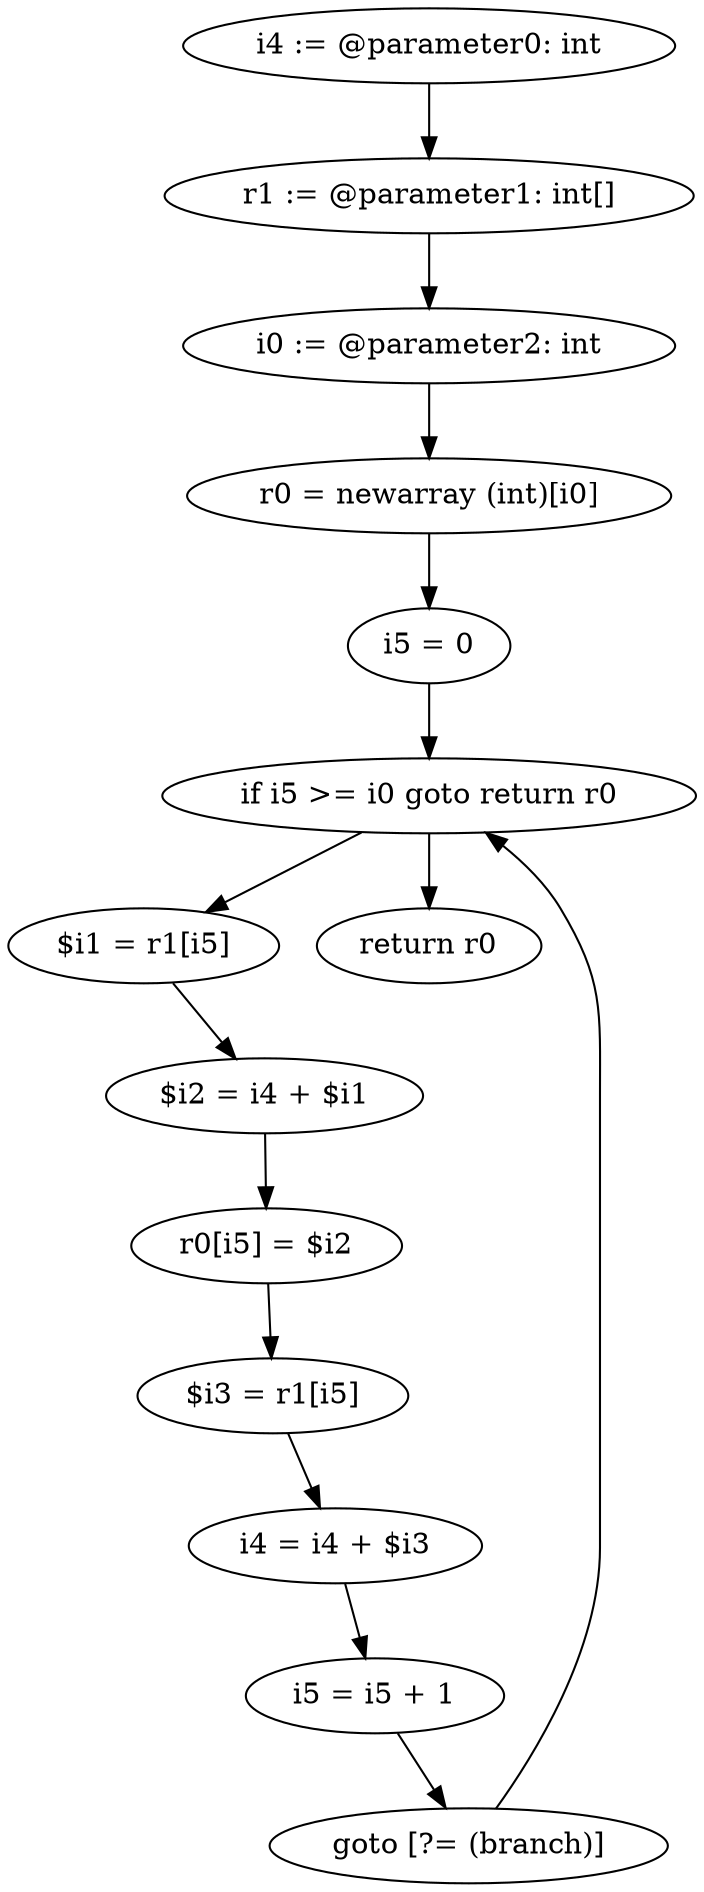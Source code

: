 digraph "unitGraph" {
    "i4 := @parameter0: int"
    "r1 := @parameter1: int[]"
    "i0 := @parameter2: int"
    "r0 = newarray (int)[i0]"
    "i5 = 0"
    "if i5 >= i0 goto return r0"
    "$i1 = r1[i5]"
    "$i2 = i4 + $i1"
    "r0[i5] = $i2"
    "$i3 = r1[i5]"
    "i4 = i4 + $i3"
    "i5 = i5 + 1"
    "goto [?= (branch)]"
    "return r0"
    "i4 := @parameter0: int"->"r1 := @parameter1: int[]";
    "r1 := @parameter1: int[]"->"i0 := @parameter2: int";
    "i0 := @parameter2: int"->"r0 = newarray (int)[i0]";
    "r0 = newarray (int)[i0]"->"i5 = 0";
    "i5 = 0"->"if i5 >= i0 goto return r0";
    "if i5 >= i0 goto return r0"->"$i1 = r1[i5]";
    "if i5 >= i0 goto return r0"->"return r0";
    "$i1 = r1[i5]"->"$i2 = i4 + $i1";
    "$i2 = i4 + $i1"->"r0[i5] = $i2";
    "r0[i5] = $i2"->"$i3 = r1[i5]";
    "$i3 = r1[i5]"->"i4 = i4 + $i3";
    "i4 = i4 + $i3"->"i5 = i5 + 1";
    "i5 = i5 + 1"->"goto [?= (branch)]";
    "goto [?= (branch)]"->"if i5 >= i0 goto return r0";
}
